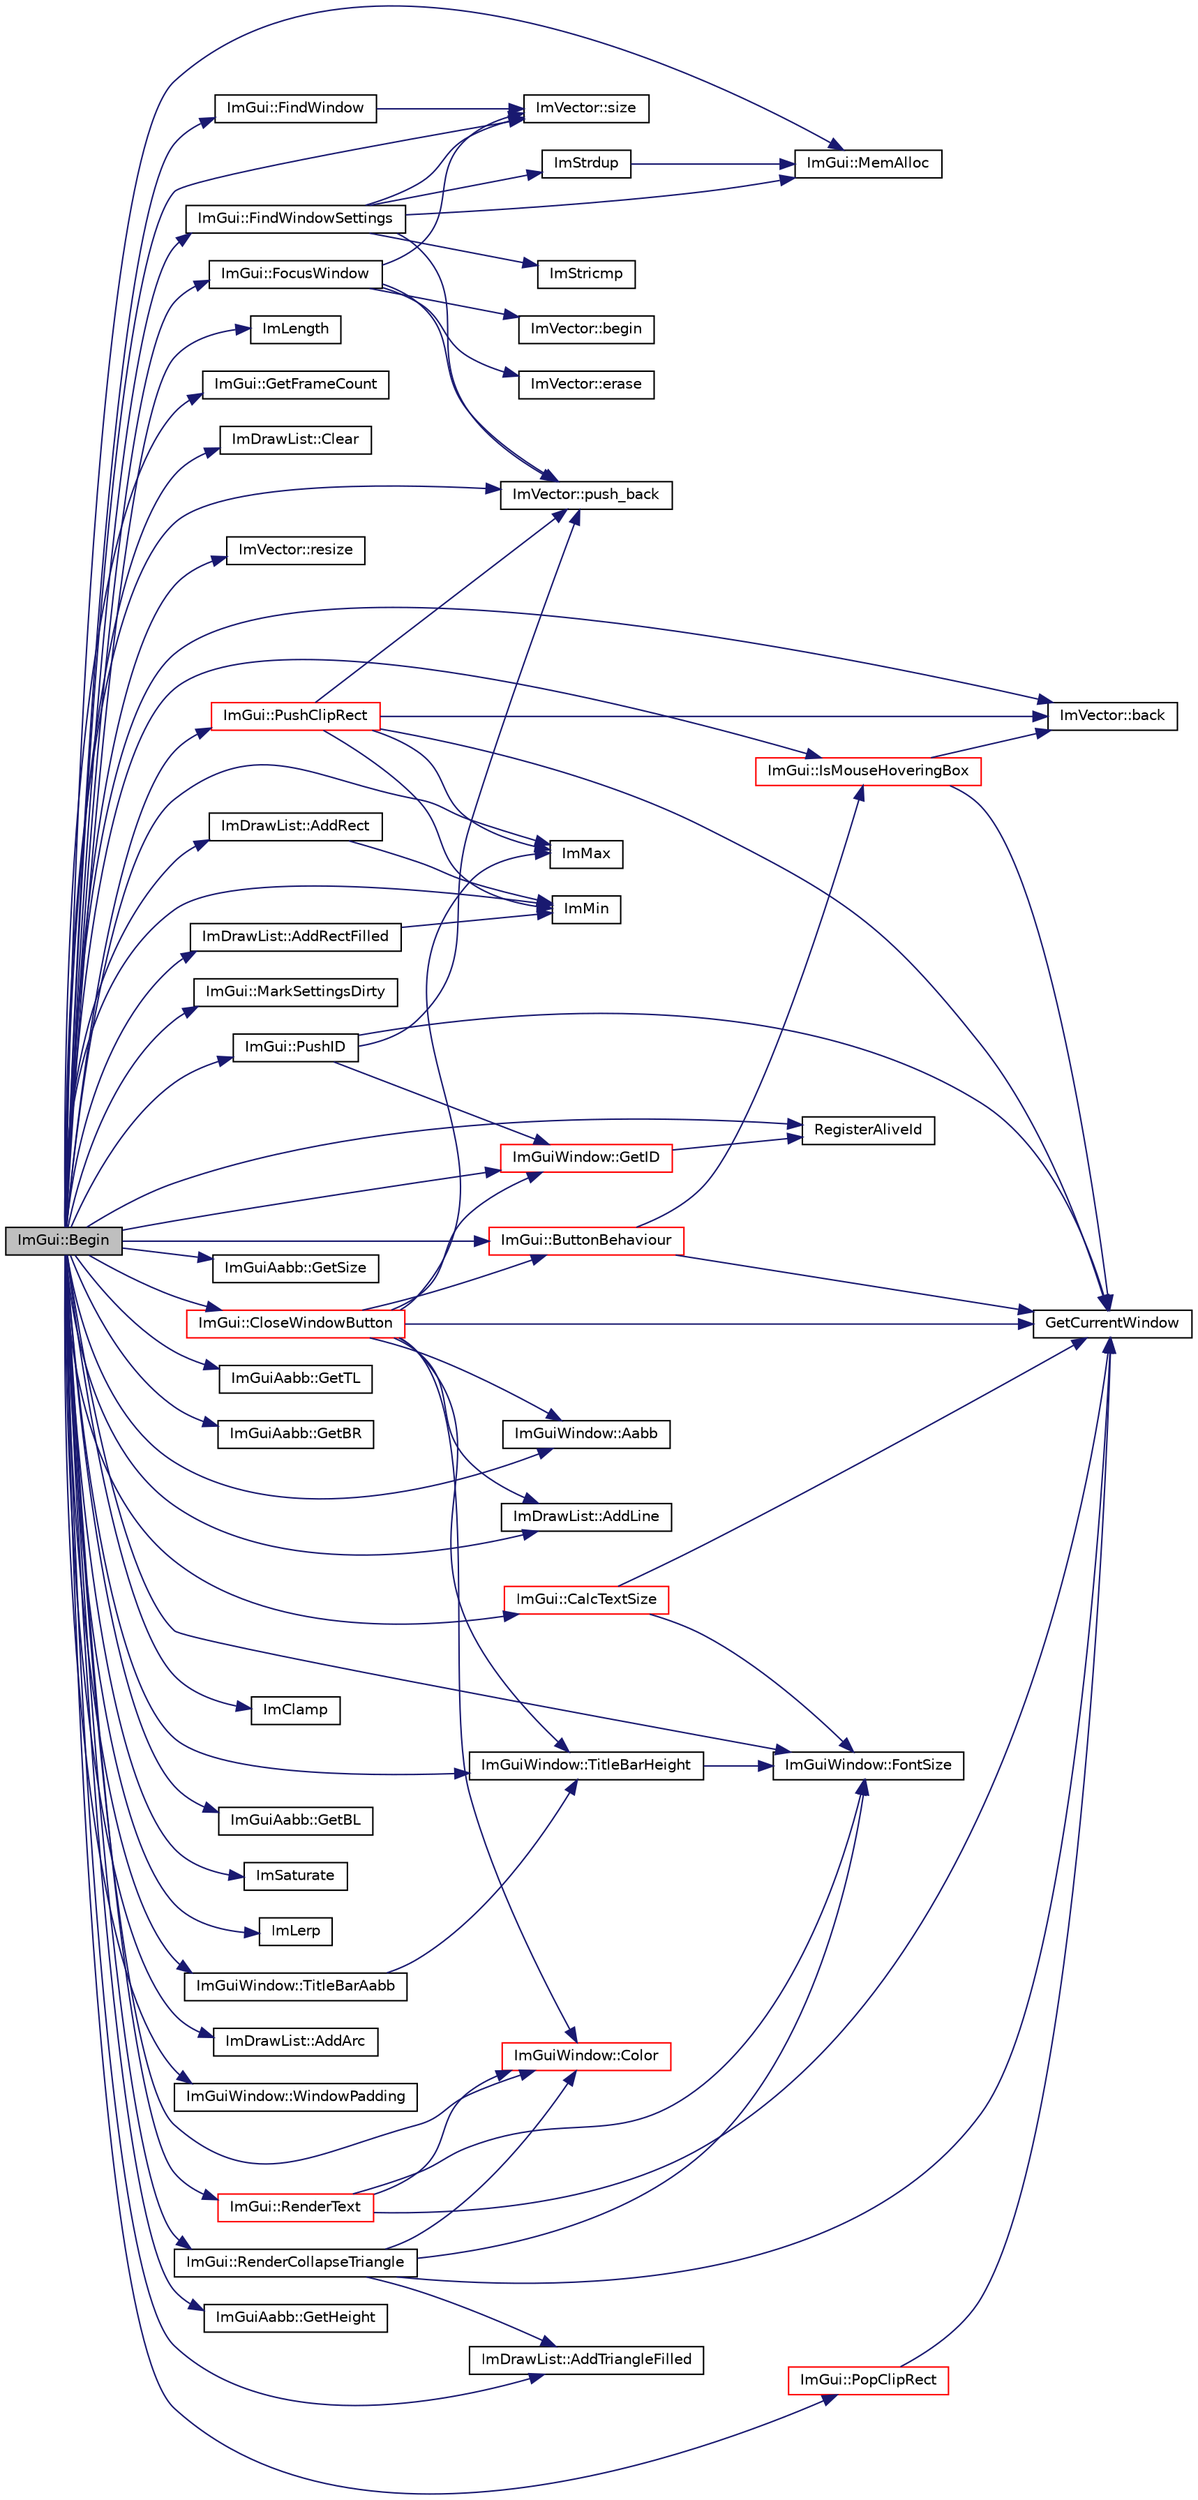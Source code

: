 digraph "ImGui::Begin"
{
 // INTERACTIVE_SVG=YES
  edge [fontname="Helvetica",fontsize="10",labelfontname="Helvetica",labelfontsize="10"];
  node [fontname="Helvetica",fontsize="10",shape=record];
  rankdir="LR";
  Node1 [label="ImGui::Begin",height=0.2,width=0.4,color="black", fillcolor="grey75", style="filled" fontcolor="black"];
  Node1 -> Node2 [color="midnightblue",fontsize="10",style="solid",fontname="Helvetica"];
  Node2 [label="ImGui::FindWindow",height=0.2,width=0.4,color="black", fillcolor="white", style="filled",URL="$namespace_im_gui.html#a3b2ceafda121784b1c8307eff41d3ee1"];
  Node2 -> Node3 [color="midnightblue",fontsize="10",style="solid",fontname="Helvetica"];
  Node3 [label="ImVector::size",height=0.2,width=0.4,color="black", fillcolor="white", style="filled",URL="$class_im_vector.html#aca1e71e6792c7e319fc0df78bf2cbc5f"];
  Node1 -> Node4 [color="midnightblue",fontsize="10",style="solid",fontname="Helvetica"];
  Node4 [label="ImGui::MemAlloc",height=0.2,width=0.4,color="black", fillcolor="white", style="filled",URL="$namespace_im_gui.html#a15efb2cac4a54b35489c5984ba1b661a"];
  Node1 -> Node5 [color="midnightblue",fontsize="10",style="solid",fontname="Helvetica"];
  Node5 [label="ImGui::FindWindowSettings",height=0.2,width=0.4,color="black", fillcolor="white", style="filled",URL="$namespace_im_gui.html#ab1acbcb5b1357c1ae18ece7311e38ff0"];
  Node5 -> Node3 [color="midnightblue",fontsize="10",style="solid",fontname="Helvetica"];
  Node5 -> Node6 [color="midnightblue",fontsize="10",style="solid",fontname="Helvetica"];
  Node6 [label="ImStricmp",height=0.2,width=0.4,color="black", fillcolor="white", style="filled",URL="$imgui_8cpp.html#a3aa31319430a4898ab5ba8fb3faf027d"];
  Node5 -> Node4 [color="midnightblue",fontsize="10",style="solid",fontname="Helvetica"];
  Node5 -> Node7 [color="midnightblue",fontsize="10",style="solid",fontname="Helvetica"];
  Node7 [label="ImStrdup",height=0.2,width=0.4,color="black", fillcolor="white", style="filled",URL="$imgui_8cpp.html#aaa875fe75d952335e29bcd06562a78c4"];
  Node7 -> Node4 [color="midnightblue",fontsize="10",style="solid",fontname="Helvetica"];
  Node5 -> Node8 [color="midnightblue",fontsize="10",style="solid",fontname="Helvetica"];
  Node8 [label="ImVector::push_back",height=0.2,width=0.4,color="black", fillcolor="white", style="filled",URL="$class_im_vector.html#a68387993f2a5f5c3b2a7139d9ab778b8"];
  Node1 -> Node9 [color="midnightblue",fontsize="10",style="solid",fontname="Helvetica"];
  Node9 [label="ImLength",height=0.2,width=0.4,color="black", fillcolor="white", style="filled",URL="$imgui_8cpp.html#abc40be5a28ecdfd02c698a1003aee0eb"];
  Node1 -> Node8 [color="midnightblue",fontsize="10",style="solid",fontname="Helvetica"];
  Node1 -> Node10 [color="midnightblue",fontsize="10",style="solid",fontname="Helvetica"];
  Node10 [label="ImGui::GetFrameCount",height=0.2,width=0.4,color="black", fillcolor="white", style="filled",URL="$namespace_im_gui.html#a0180211f23fc10807dfc3d2f6e8681f9"];
  Node1 -> Node11 [color="midnightblue",fontsize="10",style="solid",fontname="Helvetica"];
  Node11 [label="ImDrawList::Clear",height=0.2,width=0.4,color="black", fillcolor="white", style="filled",URL="$struct_im_draw_list.html#ac422590c71dc5593aea52f65793aee81"];
  Node1 -> Node12 [color="midnightblue",fontsize="10",style="solid",fontname="Helvetica"];
  Node12 [label="ImGui::FocusWindow",height=0.2,width=0.4,color="black", fillcolor="white", style="filled",URL="$namespace_im_gui.html#af6b9a9b0293c293a2b977f02a9361f83"];
  Node12 -> Node3 [color="midnightblue",fontsize="10",style="solid",fontname="Helvetica"];
  Node12 -> Node13 [color="midnightblue",fontsize="10",style="solid",fontname="Helvetica"];
  Node13 [label="ImVector::erase",height=0.2,width=0.4,color="black", fillcolor="white", style="filled",URL="$class_im_vector.html#a1e1fd9b678be9d4b4432fbefde976045"];
  Node12 -> Node14 [color="midnightblue",fontsize="10",style="solid",fontname="Helvetica"];
  Node14 [label="ImVector::begin",height=0.2,width=0.4,color="black", fillcolor="white", style="filled",URL="$class_im_vector.html#a300a8b559cd87a78063046ef81151bce"];
  Node12 -> Node8 [color="midnightblue",fontsize="10",style="solid",fontname="Helvetica"];
  Node1 -> Node15 [color="midnightblue",fontsize="10",style="solid",fontname="Helvetica"];
  Node15 [label="ImVector::resize",height=0.2,width=0.4,color="black", fillcolor="white", style="filled",URL="$class_im_vector.html#af60a2c957dee51587a93f79dfc9c3714"];
  Node1 -> Node3 [color="midnightblue",fontsize="10",style="solid",fontname="Helvetica"];
  Node1 -> Node16 [color="midnightblue",fontsize="10",style="solid",fontname="Helvetica"];
  Node16 [label="ImGui::PushClipRect",height=0.2,width=0.4,color="red", fillcolor="white", style="filled",URL="$namespace_im_gui.html#a900436220f10706ee9c4a1f9475697d6"];
  Node16 -> Node17 [color="midnightblue",fontsize="10",style="solid",fontname="Helvetica"];
  Node17 [label="GetCurrentWindow",height=0.2,width=0.4,color="black", fillcolor="white", style="filled",URL="$imgui_8cpp.html#adf96ede6decde2f532a9cfd91deff1b7"];
  Node16 -> Node18 [color="midnightblue",fontsize="10",style="solid",fontname="Helvetica"];
  Node18 [label="ImVector::back",height=0.2,width=0.4,color="black", fillcolor="white", style="filled",URL="$class_im_vector.html#a3e4424d3fca190894598a6575f9d2401"];
  Node16 -> Node19 [color="midnightblue",fontsize="10",style="solid",fontname="Helvetica"];
  Node19 [label="ImMax",height=0.2,width=0.4,color="black", fillcolor="white", style="filled",URL="$imgui_8cpp.html#a6fb8dd1bd2fa0e1c6065dc7123cb7f3e"];
  Node16 -> Node20 [color="midnightblue",fontsize="10",style="solid",fontname="Helvetica"];
  Node20 [label="ImMin",height=0.2,width=0.4,color="black", fillcolor="white", style="filled",URL="$imgui_8cpp.html#ac3ad7e7626cd6b46456b3f4c35025d74"];
  Node16 -> Node8 [color="midnightblue",fontsize="10",style="solid",fontname="Helvetica"];
  Node1 -> Node18 [color="midnightblue",fontsize="10",style="solid",fontname="Helvetica"];
  Node1 -> Node21 [color="midnightblue",fontsize="10",style="solid",fontname="Helvetica"];
  Node21 [label="ImGui::PushID",height=0.2,width=0.4,color="black", fillcolor="white", style="filled",URL="$namespace_im_gui.html#a27a8533605dc5b8cabf161bf7715bbde"];
  Node21 -> Node17 [color="midnightblue",fontsize="10",style="solid",fontname="Helvetica"];
  Node21 -> Node8 [color="midnightblue",fontsize="10",style="solid",fontname="Helvetica"];
  Node21 -> Node22 [color="midnightblue",fontsize="10",style="solid",fontname="Helvetica"];
  Node22 [label="ImGuiWindow::GetID",height=0.2,width=0.4,color="red", fillcolor="white", style="filled",URL="$struct_im_gui_window.html#a634c3af7750e85411246d9ab48181229"];
  Node22 -> Node23 [color="midnightblue",fontsize="10",style="solid",fontname="Helvetica"];
  Node23 [label="RegisterAliveId",height=0.2,width=0.4,color="black", fillcolor="white", style="filled",URL="$imgui_8cpp.html#ab13ff6b56797db596922da45c5d019af"];
  Node1 -> Node22 [color="midnightblue",fontsize="10",style="solid",fontname="Helvetica"];
  Node1 -> Node23 [color="midnightblue",fontsize="10",style="solid",fontname="Helvetica"];
  Node1 -> Node24 [color="midnightblue",fontsize="10",style="solid",fontname="Helvetica"];
  Node24 [label="ImGui::MarkSettingsDirty",height=0.2,width=0.4,color="black", fillcolor="white", style="filled",URL="$namespace_im_gui.html#ae9e1d3e26b649dd6c0871df9eee88ee8"];
  Node1 -> Node25 [color="midnightblue",fontsize="10",style="solid",fontname="Helvetica"];
  Node25 [label="ImGuiWindow::FontSize",height=0.2,width=0.4,color="black", fillcolor="white", style="filled",URL="$struct_im_gui_window.html#a67007799e318d08070b70387ec28d791"];
  Node1 -> Node19 [color="midnightblue",fontsize="10",style="solid",fontname="Helvetica"];
  Node1 -> Node20 [color="midnightblue",fontsize="10",style="solid",fontname="Helvetica"];
  Node1 -> Node26 [color="midnightblue",fontsize="10",style="solid",fontname="Helvetica"];
  Node26 [label="ImGuiWindow::TitleBarAabb",height=0.2,width=0.4,color="black", fillcolor="white", style="filled",URL="$struct_im_gui_window.html#aca42213cd4d4ac2e51834ea6095be765"];
  Node26 -> Node27 [color="midnightblue",fontsize="10",style="solid",fontname="Helvetica"];
  Node27 [label="ImGuiWindow::TitleBarHeight",height=0.2,width=0.4,color="black", fillcolor="white", style="filled",URL="$struct_im_gui_window.html#aa0fd5081f3673347f2e27f7344d7a6b4"];
  Node27 -> Node25 [color="midnightblue",fontsize="10",style="solid",fontname="Helvetica"];
  Node1 -> Node28 [color="midnightblue",fontsize="10",style="solid",fontname="Helvetica"];
  Node28 [label="ImGui::IsMouseHoveringBox",height=0.2,width=0.4,color="red", fillcolor="white", style="filled",URL="$namespace_im_gui.html#aef0394b7afa4c5f743bd7a9a204b8a08"];
  Node28 -> Node17 [color="midnightblue",fontsize="10",style="solid",fontname="Helvetica"];
  Node28 -> Node18 [color="midnightblue",fontsize="10",style="solid",fontname="Helvetica"];
  Node1 -> Node29 [color="midnightblue",fontsize="10",style="solid",fontname="Helvetica"];
  Node29 [label="ImGuiAabb::GetSize",height=0.2,width=0.4,color="black", fillcolor="white", style="filled",URL="$struct_im_gui_aabb.html#ada06a0699f4ba13c34c14ddbaf65cb00"];
  Node1 -> Node30 [color="midnightblue",fontsize="10",style="solid",fontname="Helvetica"];
  Node30 [label="ImDrawList::AddRectFilled",height=0.2,width=0.4,color="black", fillcolor="white", style="filled",URL="$struct_im_draw_list.html#aac5cc813af591f43d924462cd6a79357"];
  Node30 -> Node20 [color="midnightblue",fontsize="10",style="solid",fontname="Helvetica"];
  Node1 -> Node31 [color="midnightblue",fontsize="10",style="solid",fontname="Helvetica"];
  Node31 [label="ImGuiAabb::GetTL",height=0.2,width=0.4,color="black", fillcolor="white", style="filled",URL="$struct_im_gui_aabb.html#a93242e111186f41bd02c3dd75e11a5d7"];
  Node1 -> Node32 [color="midnightblue",fontsize="10",style="solid",fontname="Helvetica"];
  Node32 [label="ImGuiAabb::GetBR",height=0.2,width=0.4,color="black", fillcolor="white", style="filled",URL="$struct_im_gui_aabb.html#af60393233a7a33647c04e41b1dbf3b35"];
  Node1 -> Node33 [color="midnightblue",fontsize="10",style="solid",fontname="Helvetica"];
  Node33 [label="ImGuiWindow::Color",height=0.2,width=0.4,color="red", fillcolor="white", style="filled",URL="$struct_im_gui_window.html#a1e075e3d3b49bef5a694c4f53827a9a5"];
  Node1 -> Node34 [color="midnightblue",fontsize="10",style="solid",fontname="Helvetica"];
  Node34 [label="ImDrawList::AddRect",height=0.2,width=0.4,color="black", fillcolor="white", style="filled",URL="$struct_im_draw_list.html#acdec83bfb38a5bde29291bd974264d82"];
  Node34 -> Node20 [color="midnightblue",fontsize="10",style="solid",fontname="Helvetica"];
  Node1 -> Node35 [color="midnightblue",fontsize="10",style="solid",fontname="Helvetica"];
  Node35 [label="ImGuiWindow::Aabb",height=0.2,width=0.4,color="black", fillcolor="white", style="filled",URL="$struct_im_gui_window.html#a5418afd67914d307823bf91d2e135174"];
  Node1 -> Node36 [color="midnightblue",fontsize="10",style="solid",fontname="Helvetica"];
  Node36 [label="ImGui::ButtonBehaviour",height=0.2,width=0.4,color="red", fillcolor="white", style="filled",URL="$namespace_im_gui.html#a0a8ab43859e65183c6e78f23c4bd91c1"];
  Node36 -> Node17 [color="midnightblue",fontsize="10",style="solid",fontname="Helvetica"];
  Node36 -> Node28 [color="midnightblue",fontsize="10",style="solid",fontname="Helvetica"];
  Node1 -> Node37 [color="midnightblue",fontsize="10",style="solid",fontname="Helvetica"];
  Node37 [label="ImClamp",height=0.2,width=0.4,color="black", fillcolor="white", style="filled",URL="$imgui_8cpp.html#a51f8c6838b99b66da311ebd61aef059c"];
  Node1 -> Node38 [color="midnightblue",fontsize="10",style="solid",fontname="Helvetica"];
  Node38 [label="ImDrawList::AddLine",height=0.2,width=0.4,color="black", fillcolor="white", style="filled",URL="$struct_im_draw_list.html#aaa55714a1b258d87d181762aa08fe465"];
  Node1 -> Node39 [color="midnightblue",fontsize="10",style="solid",fontname="Helvetica"];
  Node39 [label="ImGuiAabb::GetBL",height=0.2,width=0.4,color="black", fillcolor="white", style="filled",URL="$struct_im_gui_aabb.html#a5c294f92f654364272ea8e2bdb2b84d8"];
  Node1 -> Node40 [color="midnightblue",fontsize="10",style="solid",fontname="Helvetica"];
  Node40 [label="ImSaturate",height=0.2,width=0.4,color="black", fillcolor="white", style="filled",URL="$imgui_8cpp.html#acab424daf09fa4cb151b56403d8afcae"];
  Node1 -> Node41 [color="midnightblue",fontsize="10",style="solid",fontname="Helvetica"];
  Node41 [label="ImLerp",height=0.2,width=0.4,color="black", fillcolor="white", style="filled",URL="$imgui_8cpp.html#a105a223277155063e0f974ec35b3cbfc"];
  Node1 -> Node42 [color="midnightblue",fontsize="10",style="solid",fontname="Helvetica"];
  Node42 [label="ImDrawList::AddTriangleFilled",height=0.2,width=0.4,color="black", fillcolor="white", style="filled",URL="$struct_im_draw_list.html#a2395370cf2dab19fce3c0e2542cd4f25"];
  Node1 -> Node43 [color="midnightblue",fontsize="10",style="solid",fontname="Helvetica"];
  Node43 [label="ImDrawList::AddArc",height=0.2,width=0.4,color="black", fillcolor="white", style="filled",URL="$struct_im_draw_list.html#af485678c800efca6248a5a7b3c617b4b"];
  Node1 -> Node44 [color="midnightblue",fontsize="10",style="solid",fontname="Helvetica"];
  Node44 [label="ImGuiWindow::WindowPadding",height=0.2,width=0.4,color="black", fillcolor="white", style="filled",URL="$struct_im_gui_window.html#acc623891f86112d2fef71bf89e796297"];
  Node1 -> Node27 [color="midnightblue",fontsize="10",style="solid",fontname="Helvetica"];
  Node1 -> Node45 [color="midnightblue",fontsize="10",style="solid",fontname="Helvetica"];
  Node45 [label="ImGui::RenderCollapseTriangle",height=0.2,width=0.4,color="black", fillcolor="white", style="filled",URL="$namespace_im_gui.html#ae1d0f321b20d732673ca7272a456819f"];
  Node45 -> Node17 [color="midnightblue",fontsize="10",style="solid",fontname="Helvetica"];
  Node45 -> Node25 [color="midnightblue",fontsize="10",style="solid",fontname="Helvetica"];
  Node45 -> Node42 [color="midnightblue",fontsize="10",style="solid",fontname="Helvetica"];
  Node45 -> Node33 [color="midnightblue",fontsize="10",style="solid",fontname="Helvetica"];
  Node1 -> Node46 [color="midnightblue",fontsize="10",style="solid",fontname="Helvetica"];
  Node46 [label="ImGui::CloseWindowButton",height=0.2,width=0.4,color="red", fillcolor="white", style="filled",URL="$namespace_im_gui.html#a43757436298c6b882815077cb6037234"];
  Node46 -> Node17 [color="midnightblue",fontsize="10",style="solid",fontname="Helvetica"];
  Node46 -> Node22 [color="midnightblue",fontsize="10",style="solid",fontname="Helvetica"];
  Node46 -> Node27 [color="midnightblue",fontsize="10",style="solid",fontname="Helvetica"];
  Node46 -> Node35 [color="midnightblue",fontsize="10",style="solid",fontname="Helvetica"];
  Node46 -> Node36 [color="midnightblue",fontsize="10",style="solid",fontname="Helvetica"];
  Node46 -> Node33 [color="midnightblue",fontsize="10",style="solid",fontname="Helvetica"];
  Node46 -> Node19 [color="midnightblue",fontsize="10",style="solid",fontname="Helvetica"];
  Node46 -> Node38 [color="midnightblue",fontsize="10",style="solid",fontname="Helvetica"];
  Node1 -> Node47 [color="midnightblue",fontsize="10",style="solid",fontname="Helvetica"];
  Node47 [label="ImGui::CalcTextSize",height=0.2,width=0.4,color="red", fillcolor="white", style="filled",URL="$namespace_im_gui.html#ac2907c83145b2e46a2da2a2be4d00b9f"];
  Node47 -> Node17 [color="midnightblue",fontsize="10",style="solid",fontname="Helvetica"];
  Node47 -> Node25 [color="midnightblue",fontsize="10",style="solid",fontname="Helvetica"];
  Node1 -> Node48 [color="midnightblue",fontsize="10",style="solid",fontname="Helvetica"];
  Node48 [label="ImGuiAabb::GetHeight",height=0.2,width=0.4,color="black", fillcolor="white", style="filled",URL="$struct_im_gui_aabb.html#a54449179e8d2cf00df3fec24799009d9"];
  Node1 -> Node49 [color="midnightblue",fontsize="10",style="solid",fontname="Helvetica"];
  Node49 [label="ImGui::RenderText",height=0.2,width=0.4,color="red", fillcolor="white", style="filled",URL="$namespace_im_gui.html#ab8ce328bc928321be38351b99652f968"];
  Node49 -> Node17 [color="midnightblue",fontsize="10",style="solid",fontname="Helvetica"];
  Node49 -> Node25 [color="midnightblue",fontsize="10",style="solid",fontname="Helvetica"];
  Node49 -> Node33 [color="midnightblue",fontsize="10",style="solid",fontname="Helvetica"];
  Node1 -> Node50 [color="midnightblue",fontsize="10",style="solid",fontname="Helvetica"];
  Node50 [label="ImGui::PopClipRect",height=0.2,width=0.4,color="red", fillcolor="white", style="filled",URL="$namespace_im_gui.html#a68d2f000199cbd6cd3066cef42caff60"];
  Node50 -> Node17 [color="midnightblue",fontsize="10",style="solid",fontname="Helvetica"];
}

